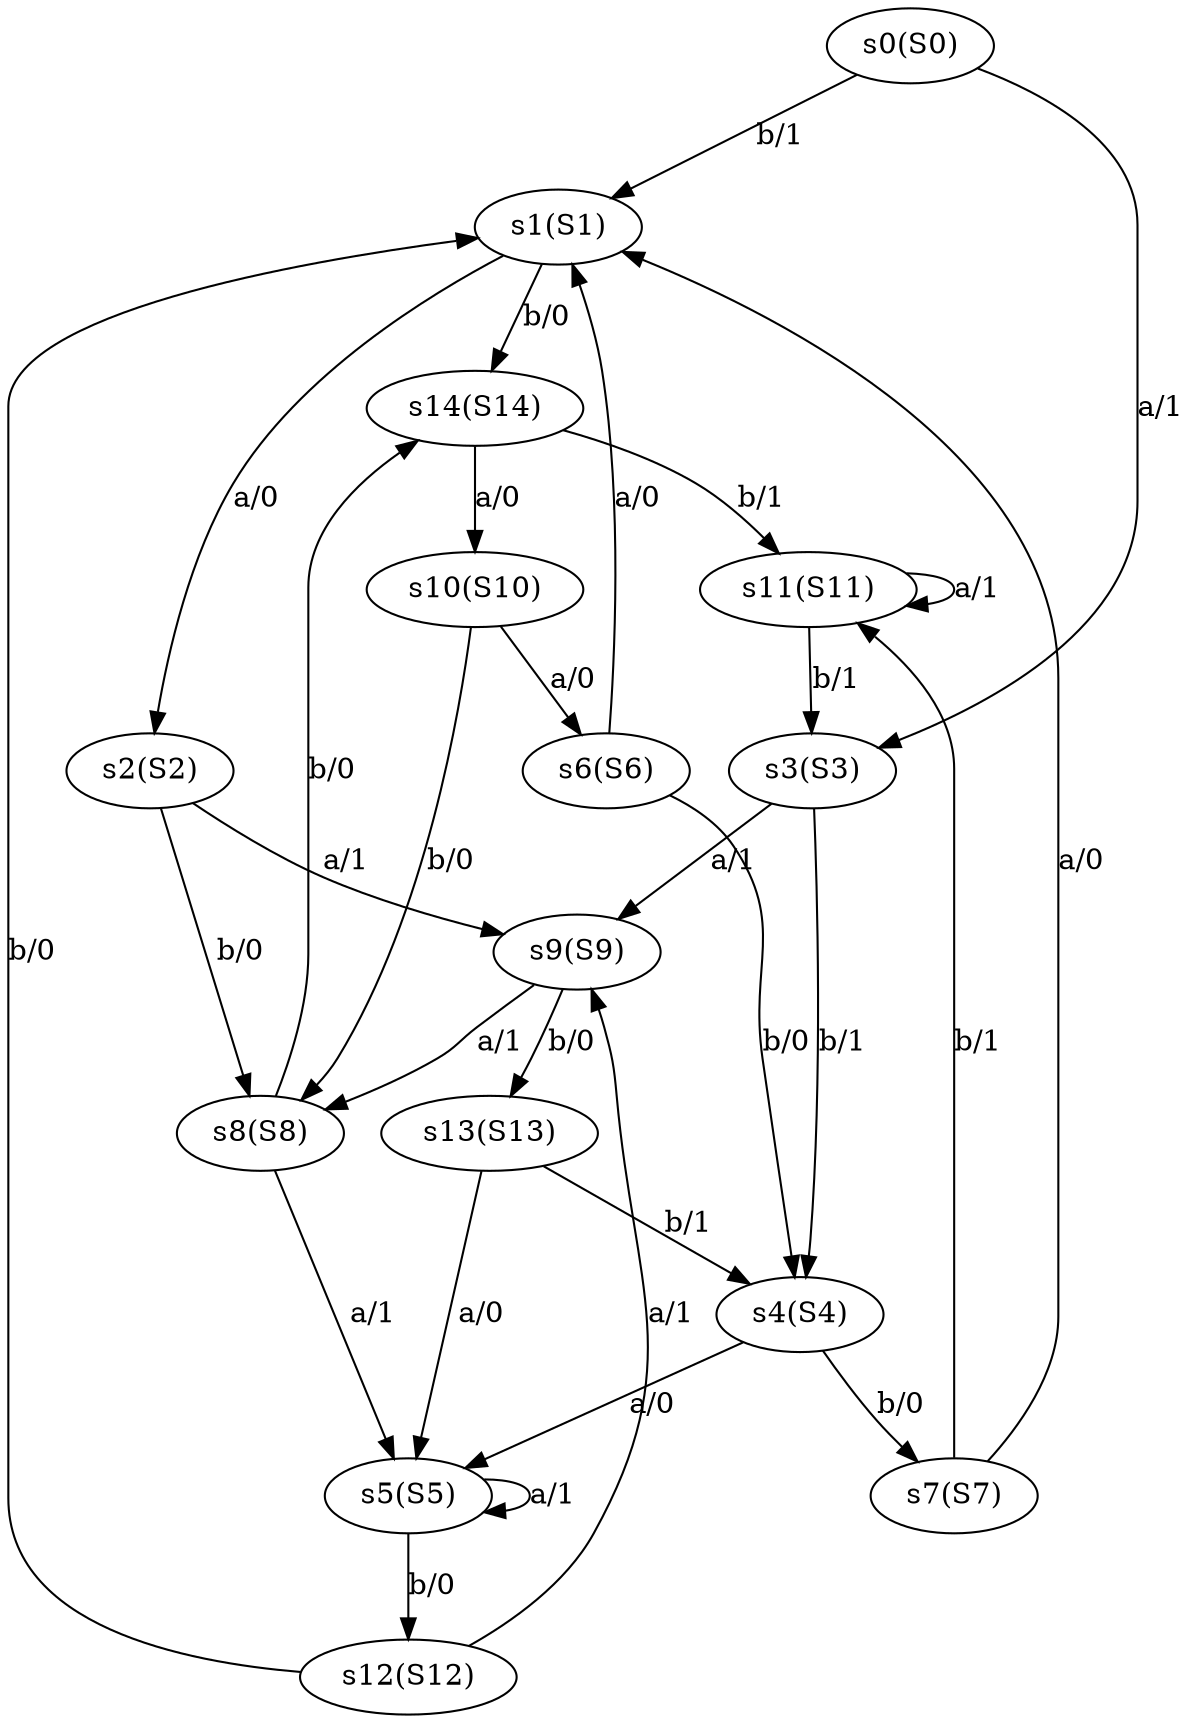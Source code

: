 digraph "generated 0" {
	s0 [label="s0(S0)"]
	s1 [label="s1(S1)"]
	s3 [label="s3(S3)"]
	s14 [label="s14(S14)"]
	s2 [label="s2(S2)"]
	s9 [label="s9(S9)"]
	s8 [label="s8(S8)"]
	s4 [label="s4(S4)"]
	s7 [label="s7(S7)"]
	s5 [label="s5(S5)"]
	s12 [label="s12(S12)"]
	s6 [label="s6(S6)"]
	s11 [label="s11(S11)"]
	s13 [label="s13(S13)"]
	s10 [label="s10(S10)"]
	s0 -> s1 [label="b/1"]
	s0 -> s3 [label="a/1"]
	s1 -> s14 [label="b/0"]
	s1 -> s2 [label="a/0"]
	s2 -> s9 [label="a/1"]
	s2 -> s8 [label="b/0"]
	s3 -> s9 [label="a/1"]
	s3 -> s4 [label="b/1"]
	s4 -> s7 [label="b/0"]
	s4 -> s5 [label="a/0"]
	s5 -> s12 [label="b/0"]
	s5 -> s5 [label="a/1"]
	s6 -> s1 [label="a/0"]
	s6 -> s4 [label="b/0"]
	s7 -> s11 [label="b/1"]
	s7 -> s1 [label="a/0"]
	s8 -> s5 [label="a/1"]
	s8 -> s14 [label="b/0"]
	s9 -> s8 [label="a/1"]
	s9 -> s13 [label="b/0"]
	s10 -> s6 [label="a/0"]
	s10 -> s8 [label="b/0"]
	s11 -> s11 [label="a/1"]
	s11 -> s3 [label="b/1"]
	s12 -> s9 [label="a/1"]
	s12 -> s1 [label="b/0"]
	s13 -> s5 [label="a/0"]
	s13 -> s4 [label="b/1"]
	s14 -> s10 [label="a/0"]
	s14 -> s11 [label="b/1"]
}
